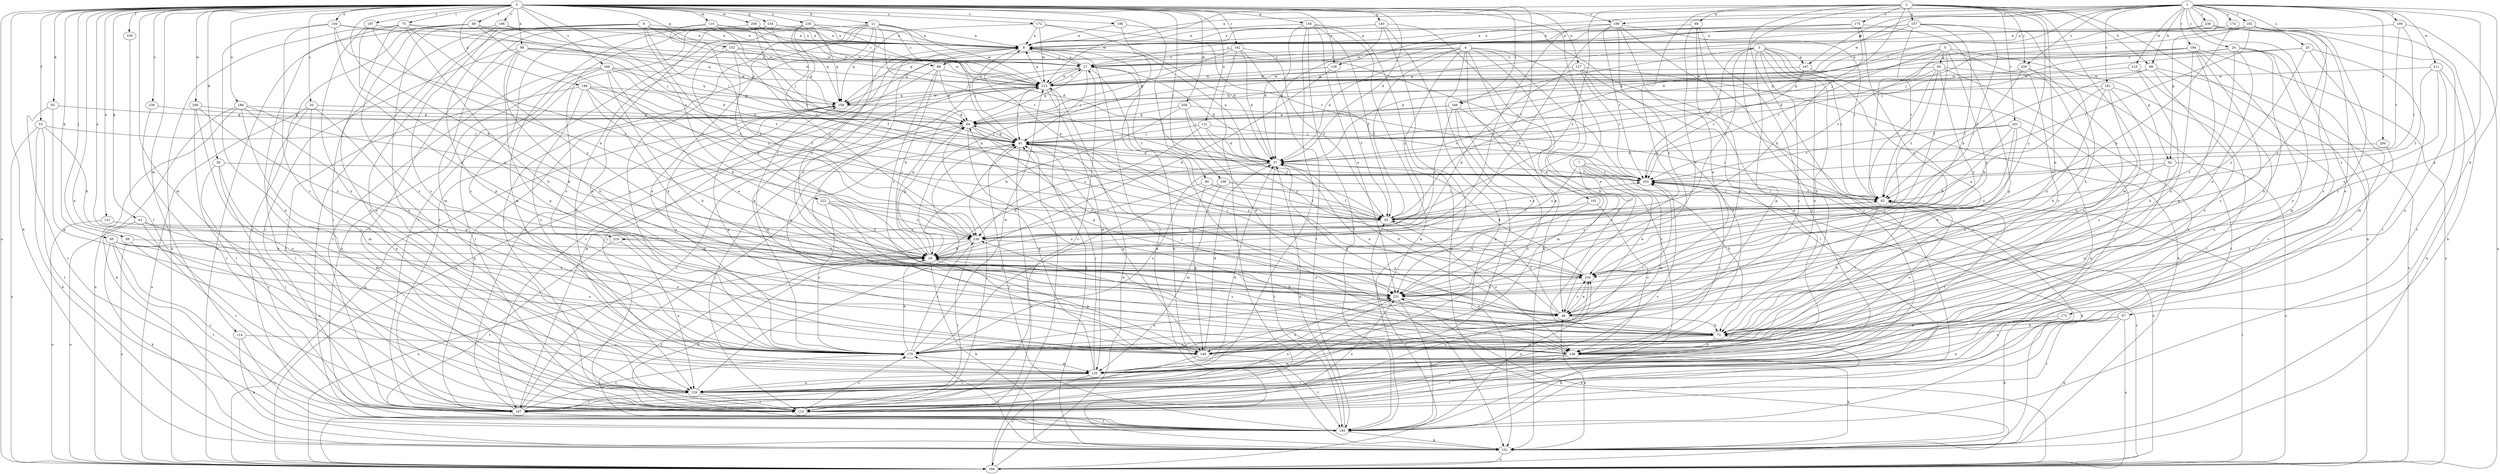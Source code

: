 strict digraph  {
0;
1;
2;
3;
4;
5;
6;
7;
8;
11;
18;
20;
24;
25;
27;
30;
37;
46;
49;
53;
55;
61;
62;
63;
64;
67;
68;
69;
72;
75;
80;
82;
88;
89;
91;
92;
95;
98;
101;
108;
109;
110;
114;
115;
120;
121;
127;
129;
131;
134;
138;
139;
140;
146;
147;
149;
152;
154;
156;
157;
158;
161;
162;
166;
167;
169;
172;
173;
174;
175;
176;
180;
181;
182;
184;
185;
188;
194;
196;
197;
198;
199;
200;
201;
203;
204;
206;
209;
210;
211;
212;
219;
221;
222;
229;
230;
235;
236;
238;
239;
0 -> 11  [label=b];
0 -> 18  [label=b];
0 -> 20  [label=c];
0 -> 30  [label=d];
0 -> 37  [label=d];
0 -> 49  [label=f];
0 -> 53  [label=f];
0 -> 55  [label=f];
0 -> 61  [label=g];
0 -> 75  [label=i];
0 -> 80  [label=i];
0 -> 88  [label=j];
0 -> 92  [label=k];
0 -> 95  [label=k];
0 -> 98  [label=k];
0 -> 101  [label=k];
0 -> 108  [label=l];
0 -> 109  [label=l];
0 -> 114  [label=m];
0 -> 115  [label=m];
0 -> 120  [label=m];
0 -> 121  [label=n];
0 -> 127  [label=n];
0 -> 129  [label=n];
0 -> 131  [label=o];
0 -> 134  [label=o];
0 -> 138  [label=o];
0 -> 140  [label=p];
0 -> 146  [label=p];
0 -> 152  [label=q];
0 -> 154  [label=q];
0 -> 156  [label=q];
0 -> 161  [label=r];
0 -> 162  [label=r];
0 -> 166  [label=r];
0 -> 169  [label=s];
0 -> 172  [label=s];
0 -> 180  [label=t];
0 -> 188  [label=u];
0 -> 194  [label=u];
0 -> 196  [label=v];
0 -> 197  [label=v];
0 -> 198  [label=v];
0 -> 204  [label=w];
0 -> 206  [label=w];
0 -> 209  [label=w];
0 -> 219  [label=x];
0 -> 222  [label=y];
0 -> 235  [label=z];
0 -> 236  [label=z];
1 -> 8  [label=a];
1 -> 24  [label=c];
1 -> 25  [label=c];
1 -> 46  [label=e];
1 -> 62  [label=g];
1 -> 67  [label=h];
1 -> 68  [label=h];
1 -> 138  [label=o];
1 -> 147  [label=p];
1 -> 166  [label=r];
1 -> 173  [label=s];
1 -> 174  [label=s];
1 -> 181  [label=t];
1 -> 182  [label=t];
1 -> 184  [label=t];
1 -> 198  [label=v];
1 -> 199  [label=v];
1 -> 200  [label=v];
1 -> 210  [label=w];
1 -> 211  [label=w];
1 -> 212  [label=w];
1 -> 229  [label=y];
1 -> 238  [label=z];
2 -> 37  [label=d];
2 -> 46  [label=e];
2 -> 68  [label=h];
2 -> 69  [label=h];
2 -> 110  [label=l];
2 -> 120  [label=m];
2 -> 157  [label=q];
2 -> 167  [label=r];
2 -> 175  [label=s];
2 -> 194  [label=u];
2 -> 201  [label=v];
2 -> 212  [label=w];
2 -> 219  [label=x];
2 -> 221  [label=x];
2 -> 229  [label=y];
2 -> 230  [label=y];
3 -> 37  [label=d];
3 -> 46  [label=e];
3 -> 55  [label=f];
3 -> 72  [label=h];
3 -> 82  [label=i];
3 -> 89  [label=j];
3 -> 139  [label=o];
3 -> 147  [label=p];
3 -> 149  [label=p];
3 -> 176  [label=s];
3 -> 203  [label=v];
4 -> 27  [label=c];
4 -> 37  [label=d];
4 -> 46  [label=e];
4 -> 55  [label=f];
4 -> 72  [label=h];
4 -> 101  [label=k];
4 -> 149  [label=p];
4 -> 158  [label=q];
4 -> 167  [label=r];
4 -> 185  [label=t];
4 -> 239  [label=z];
5 -> 55  [label=f];
5 -> 62  [label=g];
5 -> 63  [label=g];
5 -> 64  [label=g];
5 -> 82  [label=i];
5 -> 176  [label=s];
5 -> 203  [label=v];
5 -> 230  [label=y];
6 -> 8  [label=a];
6 -> 55  [label=f];
6 -> 89  [label=j];
6 -> 91  [label=j];
6 -> 110  [label=l];
6 -> 129  [label=n];
6 -> 149  [label=p];
6 -> 212  [label=w];
7 -> 46  [label=e];
7 -> 72  [label=h];
7 -> 120  [label=m];
7 -> 194  [label=u];
7 -> 203  [label=v];
7 -> 221  [label=x];
7 -> 239  [label=z];
8 -> 27  [label=c];
8 -> 91  [label=j];
8 -> 101  [label=k];
8 -> 203  [label=v];
8 -> 221  [label=x];
11 -> 8  [label=a];
11 -> 91  [label=j];
11 -> 110  [label=l];
11 -> 129  [label=n];
11 -> 139  [label=o];
11 -> 167  [label=r];
11 -> 176  [label=s];
11 -> 203  [label=v];
11 -> 212  [label=w];
11 -> 230  [label=y];
18 -> 64  [label=g];
18 -> 101  [label=k];
18 -> 149  [label=p];
18 -> 185  [label=t];
18 -> 212  [label=w];
18 -> 221  [label=x];
18 -> 230  [label=y];
20 -> 64  [label=g];
20 -> 110  [label=l];
20 -> 129  [label=n];
20 -> 176  [label=s];
20 -> 194  [label=u];
24 -> 27  [label=c];
24 -> 46  [label=e];
24 -> 64  [label=g];
24 -> 72  [label=h];
24 -> 139  [label=o];
24 -> 167  [label=r];
24 -> 221  [label=x];
25 -> 27  [label=c];
25 -> 91  [label=j];
25 -> 110  [label=l];
25 -> 120  [label=m];
25 -> 230  [label=y];
27 -> 8  [label=a];
27 -> 37  [label=d];
27 -> 55  [label=f];
27 -> 64  [label=g];
27 -> 91  [label=j];
27 -> 139  [label=o];
27 -> 167  [label=r];
27 -> 194  [label=u];
27 -> 212  [label=w];
30 -> 110  [label=l];
30 -> 120  [label=m];
30 -> 167  [label=r];
30 -> 203  [label=v];
37 -> 8  [label=a];
37 -> 18  [label=b];
37 -> 46  [label=e];
37 -> 91  [label=j];
37 -> 176  [label=s];
37 -> 185  [label=t];
37 -> 203  [label=v];
46 -> 18  [label=b];
46 -> 37  [label=d];
46 -> 55  [label=f];
46 -> 64  [label=g];
46 -> 72  [label=h];
46 -> 230  [label=y];
49 -> 8  [label=a];
49 -> 91  [label=j];
49 -> 176  [label=s];
49 -> 185  [label=t];
49 -> 194  [label=u];
49 -> 239  [label=z];
53 -> 18  [label=b];
53 -> 91  [label=j];
53 -> 101  [label=k];
53 -> 185  [label=t];
53 -> 194  [label=u];
55 -> 8  [label=a];
55 -> 139  [label=o];
55 -> 203  [label=v];
55 -> 239  [label=z];
61 -> 139  [label=o];
61 -> 167  [label=r];
61 -> 194  [label=u];
61 -> 239  [label=z];
62 -> 139  [label=o];
62 -> 194  [label=u];
62 -> 203  [label=v];
62 -> 221  [label=x];
63 -> 55  [label=f];
63 -> 82  [label=i];
63 -> 129  [label=n];
63 -> 185  [label=t];
63 -> 203  [label=v];
63 -> 212  [label=w];
63 -> 230  [label=y];
64 -> 91  [label=j];
64 -> 110  [label=l];
64 -> 139  [label=o];
64 -> 167  [label=r];
64 -> 221  [label=x];
67 -> 72  [label=h];
67 -> 101  [label=k];
67 -> 110  [label=l];
67 -> 139  [label=o];
67 -> 194  [label=u];
68 -> 82  [label=i];
68 -> 139  [label=o];
68 -> 167  [label=r];
68 -> 194  [label=u];
68 -> 212  [label=w];
69 -> 8  [label=a];
69 -> 46  [label=e];
69 -> 129  [label=n];
69 -> 149  [label=p];
69 -> 221  [label=x];
72 -> 8  [label=a];
72 -> 37  [label=d];
72 -> 82  [label=i];
72 -> 91  [label=j];
72 -> 139  [label=o];
72 -> 149  [label=p];
72 -> 176  [label=s];
75 -> 8  [label=a];
75 -> 72  [label=h];
75 -> 110  [label=l];
75 -> 129  [label=n];
75 -> 158  [label=q];
75 -> 194  [label=u];
75 -> 230  [label=y];
80 -> 55  [label=f];
80 -> 82  [label=i];
80 -> 149  [label=p];
80 -> 239  [label=z];
82 -> 55  [label=f];
82 -> 72  [label=h];
82 -> 139  [label=o];
82 -> 203  [label=v];
88 -> 18  [label=b];
88 -> 129  [label=n];
88 -> 194  [label=u];
89 -> 18  [label=b];
89 -> 64  [label=g];
89 -> 110  [label=l];
89 -> 212  [label=w];
89 -> 221  [label=x];
91 -> 37  [label=d];
91 -> 64  [label=g];
91 -> 149  [label=p];
91 -> 194  [label=u];
91 -> 230  [label=y];
92 -> 64  [label=g];
92 -> 149  [label=p];
92 -> 167  [label=r];
95 -> 18  [label=b];
95 -> 101  [label=k];
95 -> 139  [label=o];
95 -> 167  [label=r];
95 -> 185  [label=t];
95 -> 221  [label=x];
98 -> 27  [label=c];
98 -> 37  [label=d];
98 -> 72  [label=h];
98 -> 110  [label=l];
98 -> 149  [label=p];
98 -> 167  [label=r];
98 -> 212  [label=w];
101 -> 8  [label=a];
101 -> 46  [label=e];
101 -> 176  [label=s];
101 -> 194  [label=u];
108 -> 55  [label=f];
108 -> 82  [label=i];
108 -> 120  [label=m];
108 -> 176  [label=s];
109 -> 110  [label=l];
110 -> 27  [label=c];
110 -> 91  [label=j];
110 -> 176  [label=s];
110 -> 203  [label=v];
110 -> 221  [label=x];
110 -> 230  [label=y];
114 -> 101  [label=k];
114 -> 176  [label=s];
114 -> 185  [label=t];
115 -> 8  [label=a];
115 -> 91  [label=j];
115 -> 120  [label=m];
115 -> 212  [label=w];
115 -> 239  [label=z];
120 -> 64  [label=g];
120 -> 82  [label=i];
120 -> 91  [label=j];
120 -> 129  [label=n];
120 -> 194  [label=u];
120 -> 221  [label=x];
121 -> 37  [label=d];
121 -> 55  [label=f];
121 -> 82  [label=i];
121 -> 91  [label=j];
121 -> 239  [label=z];
127 -> 18  [label=b];
127 -> 101  [label=k];
127 -> 110  [label=l];
127 -> 139  [label=o];
127 -> 203  [label=v];
127 -> 212  [label=w];
129 -> 37  [label=d];
129 -> 91  [label=j];
129 -> 110  [label=l];
129 -> 167  [label=r];
131 -> 194  [label=u];
131 -> 239  [label=z];
134 -> 8  [label=a];
134 -> 129  [label=n];
134 -> 176  [label=s];
134 -> 212  [label=w];
134 -> 221  [label=x];
134 -> 239  [label=z];
138 -> 18  [label=b];
138 -> 55  [label=f];
138 -> 212  [label=w];
139 -> 101  [label=k];
139 -> 110  [label=l];
139 -> 120  [label=m];
139 -> 158  [label=q];
139 -> 167  [label=r];
139 -> 203  [label=v];
139 -> 239  [label=z];
140 -> 8  [label=a];
140 -> 37  [label=d];
140 -> 46  [label=e];
140 -> 101  [label=k];
140 -> 158  [label=q];
140 -> 185  [label=t];
146 -> 18  [label=b];
146 -> 55  [label=f];
146 -> 110  [label=l];
146 -> 158  [label=q];
146 -> 176  [label=s];
146 -> 203  [label=v];
146 -> 221  [label=x];
147 -> 167  [label=r];
147 -> 203  [label=v];
147 -> 212  [label=w];
149 -> 37  [label=d];
149 -> 158  [label=q];
149 -> 167  [label=r];
149 -> 185  [label=t];
149 -> 203  [label=v];
152 -> 18  [label=b];
152 -> 27  [label=c];
152 -> 203  [label=v];
152 -> 212  [label=w];
152 -> 239  [label=z];
154 -> 8  [label=a];
154 -> 27  [label=c];
154 -> 120  [label=m];
154 -> 139  [label=o];
154 -> 158  [label=q];
154 -> 176  [label=s];
156 -> 8  [label=a];
156 -> 37  [label=d];
156 -> 55  [label=f];
156 -> 101  [label=k];
156 -> 167  [label=r];
156 -> 185  [label=t];
156 -> 194  [label=u];
156 -> 221  [label=x];
157 -> 8  [label=a];
157 -> 18  [label=b];
157 -> 55  [label=f];
157 -> 64  [label=g];
157 -> 72  [label=h];
157 -> 82  [label=i];
157 -> 212  [label=w];
158 -> 64  [label=g];
158 -> 176  [label=s];
158 -> 212  [label=w];
161 -> 55  [label=f];
161 -> 139  [label=o];
161 -> 221  [label=x];
162 -> 27  [label=c];
162 -> 37  [label=d];
162 -> 55  [label=f];
162 -> 64  [label=g];
162 -> 110  [label=l];
162 -> 185  [label=t];
166 -> 64  [label=g];
166 -> 91  [label=j];
166 -> 120  [label=m];
166 -> 129  [label=n];
166 -> 221  [label=x];
166 -> 239  [label=z];
167 -> 8  [label=a];
167 -> 91  [label=j];
167 -> 158  [label=q];
167 -> 176  [label=s];
167 -> 185  [label=t];
167 -> 212  [label=w];
167 -> 221  [label=x];
169 -> 46  [label=e];
169 -> 55  [label=f];
169 -> 72  [label=h];
169 -> 110  [label=l];
169 -> 158  [label=q];
169 -> 167  [label=r];
169 -> 185  [label=t];
169 -> 212  [label=w];
172 -> 8  [label=a];
172 -> 37  [label=d];
172 -> 158  [label=q];
172 -> 203  [label=v];
172 -> 212  [label=w];
173 -> 72  [label=h];
173 -> 101  [label=k];
173 -> 129  [label=n];
173 -> 167  [label=r];
174 -> 8  [label=a];
174 -> 18  [label=b];
174 -> 139  [label=o];
175 -> 8  [label=a];
175 -> 18  [label=b];
175 -> 27  [label=c];
175 -> 64  [label=g];
175 -> 149  [label=p];
175 -> 230  [label=y];
176 -> 8  [label=a];
176 -> 18  [label=b];
176 -> 120  [label=m];
176 -> 212  [label=w];
176 -> 221  [label=x];
176 -> 239  [label=z];
180 -> 8  [label=a];
180 -> 18  [label=b];
180 -> 82  [label=i];
181 -> 18  [label=b];
181 -> 72  [label=h];
181 -> 158  [label=q];
181 -> 167  [label=r];
181 -> 176  [label=s];
181 -> 221  [label=x];
182 -> 8  [label=a];
182 -> 82  [label=i];
182 -> 91  [label=j];
182 -> 101  [label=k];
182 -> 176  [label=s];
182 -> 212  [label=w];
182 -> 230  [label=y];
184 -> 27  [label=c];
184 -> 37  [label=d];
184 -> 64  [label=g];
184 -> 72  [label=h];
184 -> 120  [label=m];
184 -> 149  [label=p];
184 -> 176  [label=s];
184 -> 194  [label=u];
185 -> 18  [label=b];
185 -> 37  [label=d];
185 -> 72  [label=h];
185 -> 91  [label=j];
185 -> 101  [label=k];
185 -> 230  [label=y];
188 -> 18  [label=b];
188 -> 64  [label=g];
188 -> 101  [label=k];
188 -> 120  [label=m];
188 -> 149  [label=p];
188 -> 194  [label=u];
194 -> 55  [label=f];
194 -> 82  [label=i];
194 -> 91  [label=j];
194 -> 158  [label=q];
194 -> 203  [label=v];
194 -> 212  [label=w];
194 -> 221  [label=x];
196 -> 8  [label=a];
196 -> 64  [label=g];
196 -> 129  [label=n];
196 -> 176  [label=s];
196 -> 185  [label=t];
197 -> 8  [label=a];
197 -> 18  [label=b];
197 -> 176  [label=s];
197 -> 221  [label=x];
198 -> 8  [label=a];
198 -> 18  [label=b];
198 -> 82  [label=i];
198 -> 129  [label=n];
198 -> 185  [label=t];
198 -> 203  [label=v];
198 -> 230  [label=y];
198 -> 239  [label=z];
199 -> 8  [label=a];
199 -> 82  [label=i];
199 -> 194  [label=u];
199 -> 203  [label=v];
200 -> 37  [label=d];
200 -> 176  [label=s];
201 -> 18  [label=b];
201 -> 46  [label=e];
201 -> 91  [label=j];
201 -> 129  [label=n];
201 -> 203  [label=v];
201 -> 230  [label=y];
203 -> 82  [label=i];
203 -> 101  [label=k];
204 -> 18  [label=b];
204 -> 46  [label=e];
204 -> 64  [label=g];
204 -> 203  [label=v];
204 -> 230  [label=y];
206 -> 64  [label=g];
206 -> 110  [label=l];
206 -> 129  [label=n];
206 -> 230  [label=y];
209 -> 8  [label=a];
209 -> 64  [label=g];
209 -> 176  [label=s];
209 -> 203  [label=v];
209 -> 212  [label=w];
210 -> 72  [label=h];
210 -> 129  [label=n];
210 -> 212  [label=w];
211 -> 55  [label=f];
211 -> 101  [label=k];
211 -> 139  [label=o];
211 -> 212  [label=w];
211 -> 221  [label=x];
212 -> 8  [label=a];
212 -> 27  [label=c];
212 -> 91  [label=j];
212 -> 101  [label=k];
212 -> 120  [label=m];
212 -> 149  [label=p];
212 -> 158  [label=q];
219 -> 18  [label=b];
219 -> 129  [label=n];
219 -> 185  [label=t];
221 -> 46  [label=e];
221 -> 185  [label=t];
222 -> 18  [label=b];
222 -> 55  [label=f];
222 -> 72  [label=h];
222 -> 176  [label=s];
222 -> 239  [label=z];
229 -> 72  [label=h];
229 -> 82  [label=i];
229 -> 176  [label=s];
229 -> 212  [label=w];
230 -> 37  [label=d];
230 -> 46  [label=e];
230 -> 91  [label=j];
230 -> 221  [label=x];
235 -> 8  [label=a];
235 -> 27  [label=c];
235 -> 37  [label=d];
235 -> 55  [label=f];
235 -> 158  [label=q];
235 -> 167  [label=r];
235 -> 239  [label=z];
236 -> 64  [label=g];
236 -> 167  [label=r];
238 -> 8  [label=a];
238 -> 91  [label=j];
238 -> 176  [label=s];
238 -> 185  [label=t];
239 -> 18  [label=b];
239 -> 82  [label=i];
239 -> 110  [label=l];
239 -> 194  [label=u];
239 -> 221  [label=x];
}
